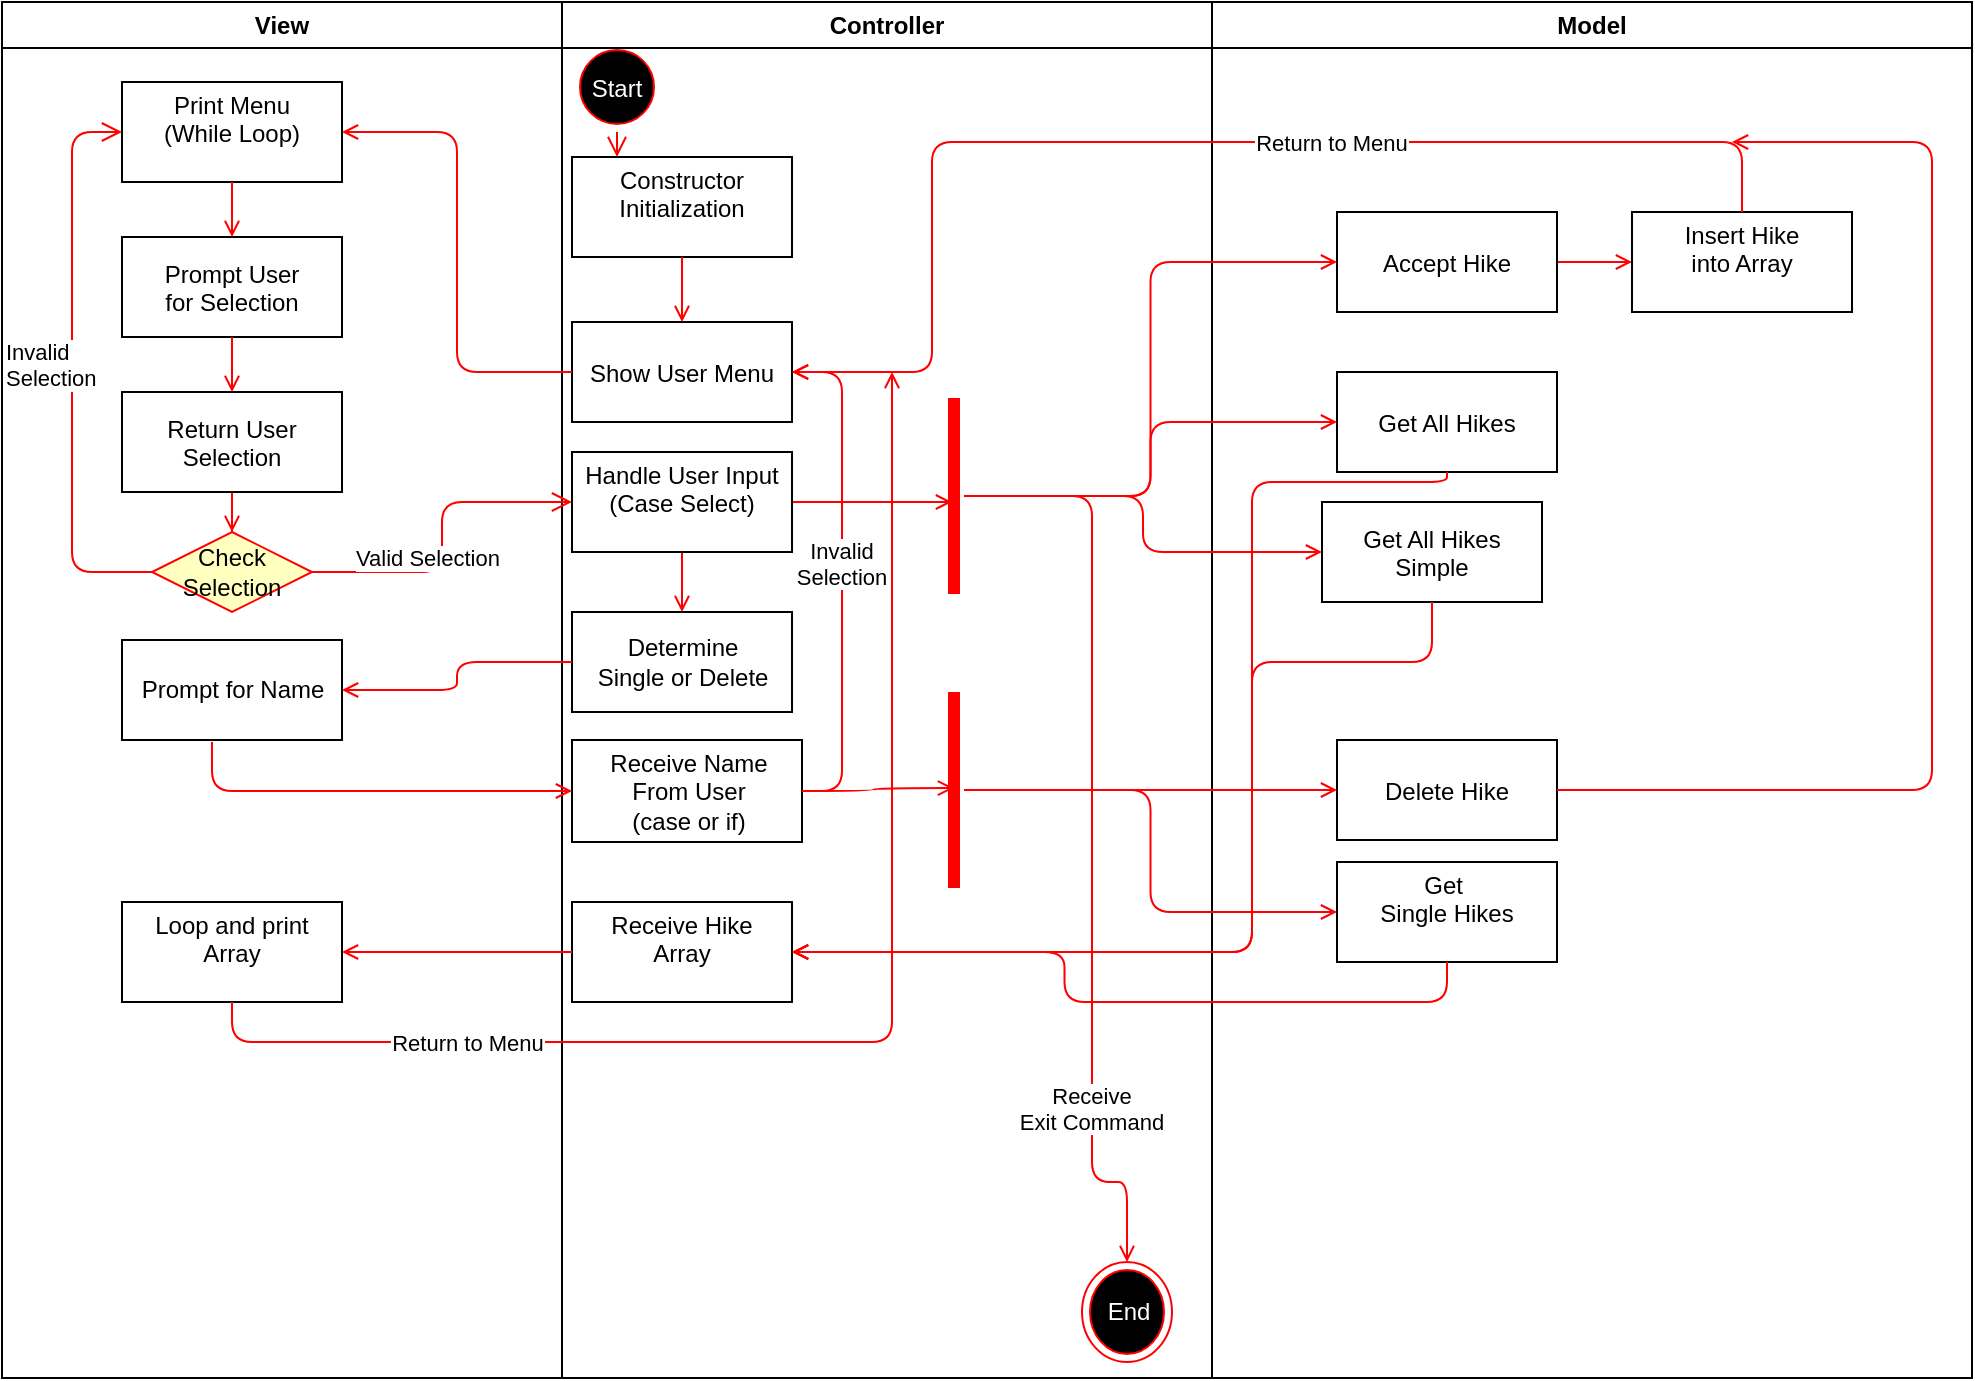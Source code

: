 <mxfile version="10.7.9" type="github"><diagram name="Page-1" id="e7e014a7-5840-1c2e-5031-d8a46d1fe8dd"><mxGraphModel dx="434" dy="750" grid="1" gridSize="10" guides="1" tooltips="1" connect="1" arrows="1" fold="1" page="1" pageScale="1" pageWidth="1169" pageHeight="826" background="#ffffff" math="0" shadow="0"><root><mxCell id="0"/><mxCell id="1" parent="0"/><mxCell id="2" value="View" style="swimlane;whiteSpace=wrap" parent="1" vertex="1"><mxGeometry x="165" y="10" width="280" height="688" as="geometry"/></mxCell><mxCell id="7" value="Print Menu&#10;(While Loop)&#10;" style="" parent="2" vertex="1"><mxGeometry x="60" y="40" width="110" height="50" as="geometry"/></mxCell><mxCell id="8" value="Prompt User&#10;for Selection" style="" parent="2" vertex="1"><mxGeometry x="60" y="117.5" width="110" height="50" as="geometry"/></mxCell><mxCell id="9" value="" style="endArrow=open;strokeColor=#FF0000;endFill=1;rounded=0" parent="2" source="7" target="8" edge="1"><mxGeometry relative="1" as="geometry"/></mxCell><mxCell id="qxhjPmdfqMmKEG8gPD0x-45" style="edgeStyle=orthogonalEdgeStyle;rounded=0;orthogonalLoop=1;jettySize=auto;html=0;entryX=0.5;entryY=0;entryDx=0;entryDy=0;strokeColor=#FF0000;endArrow=open;endFill=0;" parent="2" source="10" target="qxhjPmdfqMmKEG8gPD0x-42" edge="1"><mxGeometry relative="1" as="geometry"/></mxCell><mxCell id="10" value="Return User&#10;Selection" style="" parent="2" vertex="1"><mxGeometry x="60" y="195" width="110" height="50" as="geometry"/></mxCell><mxCell id="11" value="" style="endArrow=open;strokeColor=#FF0000;endFill=1;rounded=0" parent="2" source="8" target="10" edge="1"><mxGeometry relative="1" as="geometry"/></mxCell><mxCell id="qxhjPmdfqMmKEG8gPD0x-42" value="Check&lt;br&gt;Selection&lt;br&gt;" style="rhombus;whiteSpace=wrap;html=1;fillColor=#ffffc0;strokeColor=#ff0000;" parent="2" vertex="1"><mxGeometry x="75" y="265" width="80" height="40" as="geometry"/></mxCell><mxCell id="qxhjPmdfqMmKEG8gPD0x-43" value="Invalid&lt;br&gt;Selection&lt;br&gt;" style="edgeStyle=orthogonalEdgeStyle;html=1;align=left;verticalAlign=bottom;endArrow=open;endSize=8;strokeColor=#ff0000;exitX=0;exitY=0.5;exitDx=0;exitDy=0;entryX=0;entryY=0.5;entryDx=0;entryDy=0;" parent="2" source="qxhjPmdfqMmKEG8gPD0x-42" target="7" edge="1"><mxGeometry x="-0.102" y="35" relative="1" as="geometry"><mxPoint x="15" y="60" as="targetPoint"/><Array as="points"><mxPoint x="35" y="285"/><mxPoint x="35" y="65"/></Array><mxPoint as="offset"/></mxGeometry></mxCell><mxCell id="qxhjPmdfqMmKEG8gPD0x-71" value="Prompt for Name" style="html=1;" parent="2" vertex="1"><mxGeometry x="60" y="319" width="110" height="50" as="geometry"/></mxCell><mxCell id="qxhjPmdfqMmKEG8gPD0x-103" value="Loop and print&#10;Array&#10;" style="" parent="2" vertex="1"><mxGeometry x="60" y="450" width="110" height="50" as="geometry"/></mxCell><mxCell id="3" value="Controller" style="swimlane;whiteSpace=wrap;fontColor=#000000;" parent="1" vertex="1"><mxGeometry x="445" y="10" width="325" height="688" as="geometry"/></mxCell><mxCell id="13" value="Start" style="ellipse;shape=startState;fillColor=#000000;strokeColor=#ff0000;fontColor=#FFFFFF;" parent="3" vertex="1"><mxGeometry x="5" y="20" width="45" height="45" as="geometry"/></mxCell><mxCell id="14" value="" style="edgeStyle=elbowEdgeStyle;elbow=horizontal;verticalAlign=bottom;endArrow=open;endSize=8;strokeColor=#FF0000;endFill=1;rounded=0" parent="3" source="13" target="15" edge="1"><mxGeometry x="40" y="20" as="geometry"><mxPoint x="55" y="90" as="targetPoint"/></mxGeometry></mxCell><mxCell id="15" value="Constructor&#10;Initialization&#10;" style="" parent="3" vertex="1"><mxGeometry x="5" y="77.5" width="110" height="50" as="geometry"/></mxCell><mxCell id="16" value="Show User Menu" style="" parent="3" vertex="1"><mxGeometry x="5" y="160" width="110" height="50" as="geometry"/></mxCell><mxCell id="17" value="" style="endArrow=open;strokeColor=#FF0000;endFill=1;rounded=0" parent="3" source="15" target="16" edge="1"><mxGeometry relative="1" as="geometry"/></mxCell><mxCell id="qxhjPmdfqMmKEG8gPD0x-60" value="" style="edgeStyle=orthogonalEdgeStyle;curved=1;orthogonalLoop=1;jettySize=auto;html=0;endArrow=open;endFill=0;strokeColor=#FF0000;" parent="3" source="18" edge="1"><mxGeometry relative="1" as="geometry"><mxPoint x="195" y="250" as="targetPoint"/></mxGeometry></mxCell><mxCell id="qxhjPmdfqMmKEG8gPD0x-74" value="" style="edgeStyle=orthogonalEdgeStyle;curved=1;orthogonalLoop=1;jettySize=auto;html=0;endArrow=open;endFill=0;strokeColor=#FF0000;" parent="3" source="18" target="qxhjPmdfqMmKEG8gPD0x-72" edge="1"><mxGeometry relative="1" as="geometry"/></mxCell><mxCell id="18" value="Handle User Input&#10;(Case Select)&#10;" style="" parent="3" vertex="1"><mxGeometry x="5" y="225" width="110" height="50" as="geometry"/></mxCell><mxCell id="qxhjPmdfqMmKEG8gPD0x-94" value="Receive&#10;Exit Command&#10;" style="edgeStyle=orthogonalEdgeStyle;orthogonalLoop=1;jettySize=auto;html=0;entryX=0.5;entryY=0;entryDx=0;entryDy=0;endArrow=open;endFill=0;strokeColor=#FF0000;rounded=1;" parent="3" source="qxhjPmdfqMmKEG8gPD0x-46" target="qxhjPmdfqMmKEG8gPD0x-93" edge="1"><mxGeometry x="0.622" relative="1" as="geometry"><Array as="points"><mxPoint x="265" y="247"/><mxPoint x="265" y="590"/><mxPoint x="283" y="590"/></Array><mxPoint as="offset"/></mxGeometry></mxCell><mxCell id="qxhjPmdfqMmKEG8gPD0x-46" value="" style="shape=line;html=1;strokeWidth=6;strokeColor=#ff0000;rotation=-90;" parent="3" vertex="1"><mxGeometry x="147" y="242" width="98" height="10" as="geometry"/></mxCell><mxCell id="qxhjPmdfqMmKEG8gPD0x-72" value="Determine&lt;br&gt;Single or Delete" style="html=1;" parent="3" vertex="1"><mxGeometry x="5" y="305" width="110" height="50" as="geometry"/></mxCell><mxCell id="qxhjPmdfqMmKEG8gPD0x-80" value="Invalid&#10;Selection&#10;" style="edgeStyle=orthogonalEdgeStyle;orthogonalLoop=1;jettySize=auto;html=0;entryX=1;entryY=0.5;entryDx=0;entryDy=0;endArrow=open;endFill=0;strokeColor=#FF0000;exitX=1;exitY=0.5;exitDx=0;exitDy=0;rounded=1;" parent="3" source="qxhjPmdfqMmKEG8gPD0x-78" target="16" edge="1"><mxGeometry relative="1" as="geometry"/></mxCell><mxCell id="qxhjPmdfqMmKEG8gPD0x-78" value="Receive Name&lt;br&gt;From User&lt;br&gt;(case or if)&lt;br&gt;" style="html=1;" parent="3" vertex="1"><mxGeometry x="5" y="369" width="115" height="51" as="geometry"/></mxCell><mxCell id="qxhjPmdfqMmKEG8gPD0x-82" value="" style="shape=line;html=1;strokeWidth=6;strokeColor=#ff0000;rotation=-90;" parent="3" vertex="1"><mxGeometry x="147" y="389" width="98" height="10" as="geometry"/></mxCell><mxCell id="qxhjPmdfqMmKEG8gPD0x-81" style="edgeStyle=orthogonalEdgeStyle;curved=1;orthogonalLoop=1;jettySize=auto;html=0;endArrow=open;endFill=0;strokeColor=#FF0000;entryX=0.51;entryY=0.5;entryDx=0;entryDy=0;entryPerimeter=0;" parent="3" source="qxhjPmdfqMmKEG8gPD0x-78" target="qxhjPmdfqMmKEG8gPD0x-82" edge="1"><mxGeometry relative="1" as="geometry"><mxPoint x="175" y="394" as="targetPoint"/></mxGeometry></mxCell><mxCell id="qxhjPmdfqMmKEG8gPD0x-88" value="Receive Hike&#10;Array&#10;" style="" parent="3" vertex="1"><mxGeometry x="5" y="450" width="110" height="50" as="geometry"/></mxCell><mxCell id="qxhjPmdfqMmKEG8gPD0x-93" value="End" style="ellipse;html=1;shape=endState;fillColor=#000000;strokeColor=#ff0000;fontColor=#FFFFFF;" parent="3" vertex="1"><mxGeometry x="260" y="630" width="45" height="50" as="geometry"/></mxCell><mxCell id="4" value="Model" style="swimlane;whiteSpace=wrap" parent="1" vertex="1"><mxGeometry x="770" y="10" width="380" height="688" as="geometry"/></mxCell><mxCell id="qxhjPmdfqMmKEG8gPD0x-86" style="edgeStyle=orthogonalEdgeStyle;curved=1;orthogonalLoop=1;jettySize=auto;html=0;entryX=0;entryY=0.5;entryDx=0;entryDy=0;endArrow=open;endFill=0;strokeColor=#FF0000;" parent="4" source="qxhjPmdfqMmKEG8gPD0x-48" target="qxhjPmdfqMmKEG8gPD0x-49" edge="1"><mxGeometry relative="1" as="geometry"/></mxCell><mxCell id="qxhjPmdfqMmKEG8gPD0x-48" value="Accept Hike" style="" parent="4" vertex="1"><mxGeometry x="62.5" y="105" width="110" height="50" as="geometry"/></mxCell><mxCell id="qxhjPmdfqMmKEG8gPD0x-49" value="Insert Hike&#10;into Array&#10;" style="" parent="4" vertex="1"><mxGeometry x="210" y="105" width="110" height="50" as="geometry"/></mxCell><mxCell id="qxhjPmdfqMmKEG8gPD0x-50" value="Get All Hikes" style="" parent="4" vertex="1"><mxGeometry x="62.5" y="185" width="110" height="50" as="geometry"/></mxCell><mxCell id="qxhjPmdfqMmKEG8gPD0x-51" value="Get All Hikes&#10;Simple" style="" parent="4" vertex="1"><mxGeometry x="55" y="250" width="110" height="50" as="geometry"/></mxCell><mxCell id="qxhjPmdfqMmKEG8gPD0x-52" value="Get &#10;Single Hikes&#10;" style="" parent="4" vertex="1"><mxGeometry x="62.5" y="430" width="110" height="50" as="geometry"/></mxCell><mxCell id="qxhjPmdfqMmKEG8gPD0x-53" value="Delete Hike" style="" parent="4" vertex="1"><mxGeometry x="62.5" y="369" width="110" height="50" as="geometry"/></mxCell><mxCell id="qxhjPmdfqMmKEG8gPD0x-41" style="edgeStyle=orthogonalEdgeStyle;rounded=1;orthogonalLoop=1;jettySize=auto;html=1;entryX=1;entryY=0.5;entryDx=0;entryDy=0;strokeColor=#FF0000;endArrow=open;endFill=0;" parent="1" source="16" target="7" edge="1"><mxGeometry relative="1" as="geometry"/></mxCell><mxCell id="qxhjPmdfqMmKEG8gPD0x-44" value="Valid Selection" style="edgeStyle=orthogonalEdgeStyle;html=1;align=left;verticalAlign=top;endArrow=open;endSize=8;strokeColor=#ff0000;exitX=1;exitY=0.5;exitDx=0;exitDy=0;entryX=0;entryY=0.5;entryDx=0;entryDy=0;" parent="1" source="qxhjPmdfqMmKEG8gPD0x-42" target="18" edge="1"><mxGeometry x="0.032" y="45" relative="1" as="geometry"><mxPoint x="230" y="360" as="targetPoint"/><mxPoint as="offset"/></mxGeometry></mxCell><mxCell id="qxhjPmdfqMmKEG8gPD0x-65" style="edgeStyle=orthogonalEdgeStyle;orthogonalLoop=1;jettySize=auto;html=0;entryX=0;entryY=0.5;entryDx=0;entryDy=0;endArrow=open;endFill=0;strokeColor=#FF0000;rounded=1;" parent="1" source="qxhjPmdfqMmKEG8gPD0x-82" target="qxhjPmdfqMmKEG8gPD0x-52" edge="1"><mxGeometry relative="1" as="geometry"/></mxCell><mxCell id="qxhjPmdfqMmKEG8gPD0x-66" style="edgeStyle=orthogonalEdgeStyle;orthogonalLoop=1;jettySize=auto;html=0;endArrow=open;endFill=0;strokeColor=#FF0000;rounded=1;" parent="1" source="qxhjPmdfqMmKEG8gPD0x-46" target="qxhjPmdfqMmKEG8gPD0x-51" edge="1"><mxGeometry relative="1" as="geometry"/></mxCell><mxCell id="qxhjPmdfqMmKEG8gPD0x-67" style="edgeStyle=orthogonalEdgeStyle;orthogonalLoop=1;jettySize=auto;html=0;entryX=0;entryY=0.5;entryDx=0;entryDy=0;endArrow=open;endFill=0;strokeColor=#FF0000;rounded=1;" parent="1" source="qxhjPmdfqMmKEG8gPD0x-46" target="qxhjPmdfqMmKEG8gPD0x-50" edge="1"><mxGeometry relative="1" as="geometry"/></mxCell><mxCell id="qxhjPmdfqMmKEG8gPD0x-68" style="edgeStyle=orthogonalEdgeStyle;orthogonalLoop=1;jettySize=auto;html=0;entryX=0;entryY=0.5;entryDx=0;entryDy=0;endArrow=open;endFill=0;strokeColor=#FF0000;rounded=1;" parent="1" source="qxhjPmdfqMmKEG8gPD0x-46" target="qxhjPmdfqMmKEG8gPD0x-48" edge="1"><mxGeometry relative="1" as="geometry"/></mxCell><mxCell id="qxhjPmdfqMmKEG8gPD0x-77" style="edgeStyle=orthogonalEdgeStyle;orthogonalLoop=1;jettySize=auto;html=0;entryX=1;entryY=0.5;entryDx=0;entryDy=0;endArrow=open;endFill=0;strokeColor=#FF0000;rounded=1;" parent="1" source="qxhjPmdfqMmKEG8gPD0x-72" target="qxhjPmdfqMmKEG8gPD0x-71" edge="1"><mxGeometry relative="1" as="geometry"/></mxCell><mxCell id="qxhjPmdfqMmKEG8gPD0x-79" value="" style="edgeStyle=orthogonalEdgeStyle;orthogonalLoop=1;jettySize=auto;html=0;endArrow=open;endFill=0;strokeColor=#FF0000;exitX=0.409;exitY=1.02;exitDx=0;exitDy=0;exitPerimeter=0;rounded=1;" parent="1" source="qxhjPmdfqMmKEG8gPD0x-71" target="qxhjPmdfqMmKEG8gPD0x-78" edge="1"><mxGeometry relative="1" as="geometry"/></mxCell><mxCell id="qxhjPmdfqMmKEG8gPD0x-84" style="edgeStyle=orthogonalEdgeStyle;curved=1;orthogonalLoop=1;jettySize=auto;html=0;endArrow=open;endFill=0;strokeColor=#FF0000;" parent="1" source="qxhjPmdfqMmKEG8gPD0x-82" target="qxhjPmdfqMmKEG8gPD0x-53" edge="1"><mxGeometry relative="1" as="geometry"/></mxCell><mxCell id="qxhjPmdfqMmKEG8gPD0x-89" value="" style="edgeStyle=orthogonalEdgeStyle;orthogonalLoop=1;jettySize=auto;html=0;endArrow=open;endFill=0;strokeColor=#FF0000;exitX=0.5;exitY=1;exitDx=0;exitDy=0;rounded=1;" parent="1" source="qxhjPmdfqMmKEG8gPD0x-52" target="qxhjPmdfqMmKEG8gPD0x-88" edge="1"><mxGeometry relative="1" as="geometry"/></mxCell><mxCell id="qxhjPmdfqMmKEG8gPD0x-90" style="edgeStyle=orthogonalEdgeStyle;orthogonalLoop=1;jettySize=auto;html=0;entryX=1;entryY=0.5;entryDx=0;entryDy=0;endArrow=open;endFill=0;strokeColor=#FF0000;exitX=0.5;exitY=1;exitDx=0;exitDy=0;rounded=1;" parent="1" source="qxhjPmdfqMmKEG8gPD0x-51" target="qxhjPmdfqMmKEG8gPD0x-88" edge="1"><mxGeometry relative="1" as="geometry"><Array as="points"><mxPoint x="880" y="340"/><mxPoint x="790" y="340"/><mxPoint x="790" y="485"/></Array></mxGeometry></mxCell><mxCell id="qxhjPmdfqMmKEG8gPD0x-91" style="edgeStyle=orthogonalEdgeStyle;orthogonalLoop=1;jettySize=auto;html=0;entryX=1;entryY=0.5;entryDx=0;entryDy=0;endArrow=open;endFill=0;strokeColor=#FF0000;exitX=0.5;exitY=1;exitDx=0;exitDy=0;rounded=1;" parent="1" source="qxhjPmdfqMmKEG8gPD0x-50" target="qxhjPmdfqMmKEG8gPD0x-88" edge="1"><mxGeometry relative="1" as="geometry"><Array as="points"><mxPoint x="888" y="250"/><mxPoint x="790" y="250"/><mxPoint x="790" y="485"/></Array></mxGeometry></mxCell><mxCell id="qxhjPmdfqMmKEG8gPD0x-97" value="Return to Menu" style="edgeStyle=orthogonalEdgeStyle;orthogonalLoop=1;jettySize=auto;html=0;endArrow=open;endFill=0;strokeColor=#FF0000;rounded=1;entryX=1;entryY=0.5;entryDx=0;entryDy=0;" parent="1" source="qxhjPmdfqMmKEG8gPD0x-49" target="16" edge="1"><mxGeometry x="-0.232" relative="1" as="geometry"><mxPoint x="1035" y="35" as="targetPoint"/><Array as="points"><mxPoint x="1035" y="80"/><mxPoint x="630" y="80"/><mxPoint x="630" y="195"/></Array><mxPoint as="offset"/></mxGeometry></mxCell><mxCell id="qxhjPmdfqMmKEG8gPD0x-100" style="edgeStyle=orthogonalEdgeStyle;rounded=1;orthogonalLoop=1;jettySize=auto;html=0;endArrow=open;endFill=0;strokeColor=#FF0000;" parent="1" source="qxhjPmdfqMmKEG8gPD0x-53" edge="1"><mxGeometry relative="1" as="geometry"><mxPoint x="1030" y="80" as="targetPoint"/><Array as="points"><mxPoint x="1130" y="404"/><mxPoint x="1130" y="80"/></Array></mxGeometry></mxCell><mxCell id="qxhjPmdfqMmKEG8gPD0x-104" value="" style="edgeStyle=orthogonalEdgeStyle;rounded=1;orthogonalLoop=1;jettySize=auto;html=0;endArrow=open;endFill=0;strokeColor=#FF0000;" parent="1" source="qxhjPmdfqMmKEG8gPD0x-88" target="qxhjPmdfqMmKEG8gPD0x-103" edge="1"><mxGeometry relative="1" as="geometry"/></mxCell><mxCell id="qxhjPmdfqMmKEG8gPD0x-105" value="Return to Menu" style="edgeStyle=orthogonalEdgeStyle;rounded=1;orthogonalLoop=1;jettySize=auto;html=0;endArrow=open;endFill=0;strokeColor=#FF0000;" parent="1" source="qxhjPmdfqMmKEG8gPD0x-103" edge="1"><mxGeometry x="-0.597" relative="1" as="geometry"><mxPoint x="610" y="195" as="targetPoint"/><Array as="points"><mxPoint x="280" y="530"/><mxPoint x="610" y="530"/><mxPoint x="610" y="195"/></Array><mxPoint as="offset"/></mxGeometry></mxCell></root></mxGraphModel></diagram></mxfile>